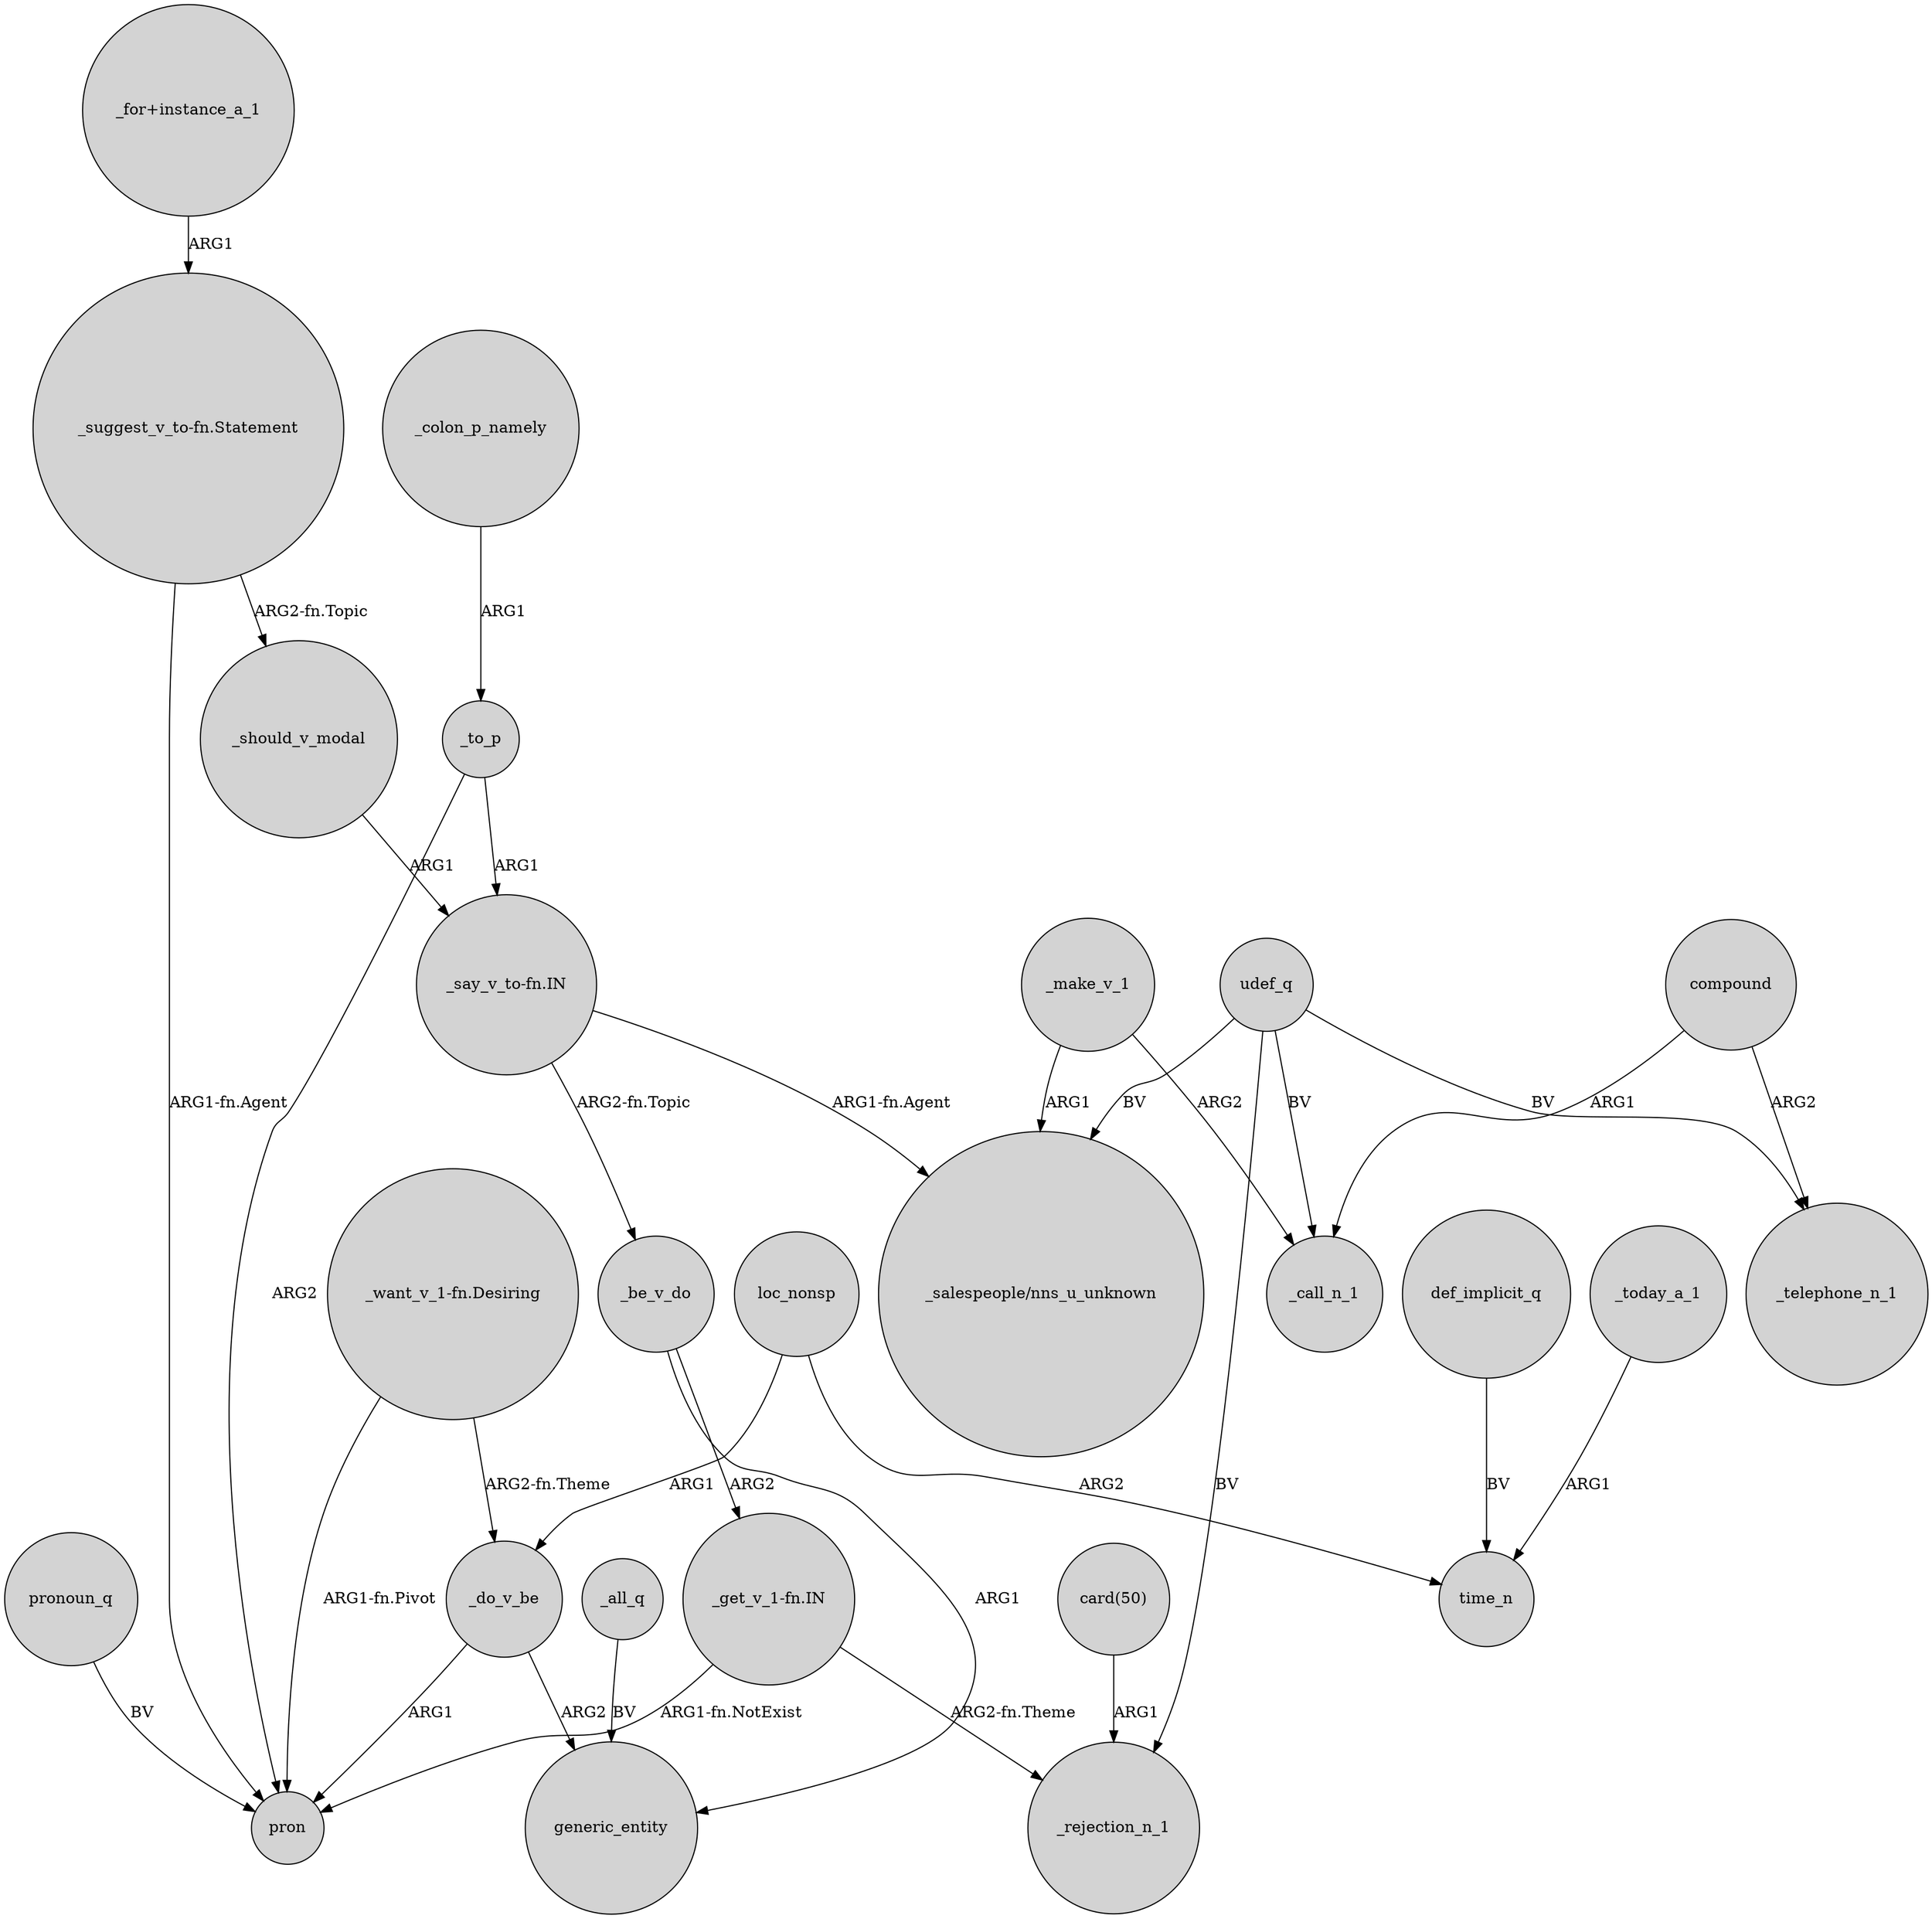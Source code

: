 digraph {
	node [shape=circle style=filled]
	"_say_v_to-fn.IN" -> _be_v_do [label="ARG2-fn.Topic"]
	_be_v_do -> generic_entity [label=ARG1]
	"_suggest_v_to-fn.Statement" -> pron [label="ARG1-fn.Agent"]
	_today_a_1 -> time_n [label=ARG1]
	compound -> _telephone_n_1 [label=ARG2]
	"_say_v_to-fn.IN" -> "_salespeople/nns_u_unknown" [label="ARG1-fn.Agent"]
	_do_v_be -> pron [label=ARG1]
	_colon_p_namely -> _to_p [label=ARG1]
	udef_q -> _telephone_n_1 [label=BV]
	udef_q -> _call_n_1 [label=BV]
	_to_p -> "_say_v_to-fn.IN" [label=ARG1]
	udef_q -> "_salespeople/nns_u_unknown" [label=BV]
	"_want_v_1-fn.Desiring" -> pron [label="ARG1-fn.Pivot"]
	_do_v_be -> generic_entity [label=ARG2]
	"_get_v_1-fn.IN" -> _rejection_n_1 [label="ARG2-fn.Theme"]
	"_want_v_1-fn.Desiring" -> _do_v_be [label="ARG2-fn.Theme"]
	_be_v_do -> "_get_v_1-fn.IN" [label=ARG2]
	loc_nonsp -> time_n [label=ARG2]
	_make_v_1 -> "_salespeople/nns_u_unknown" [label=ARG1]
	loc_nonsp -> _do_v_be [label=ARG1]
	_all_q -> generic_entity [label=BV]
	pronoun_q -> pron [label=BV]
	"card(50)" -> _rejection_n_1 [label=ARG1]
	"_suggest_v_to-fn.Statement" -> _should_v_modal [label="ARG2-fn.Topic"]
	"_get_v_1-fn.IN" -> pron [label="ARG1-fn.NotExist"]
	udef_q -> _rejection_n_1 [label=BV]
	_should_v_modal -> "_say_v_to-fn.IN" [label=ARG1]
	compound -> _call_n_1 [label=ARG1]
	_make_v_1 -> _call_n_1 [label=ARG2]
	_to_p -> pron [label=ARG2]
	def_implicit_q -> time_n [label=BV]
	"_for+instance_a_1" -> "_suggest_v_to-fn.Statement" [label=ARG1]
}
